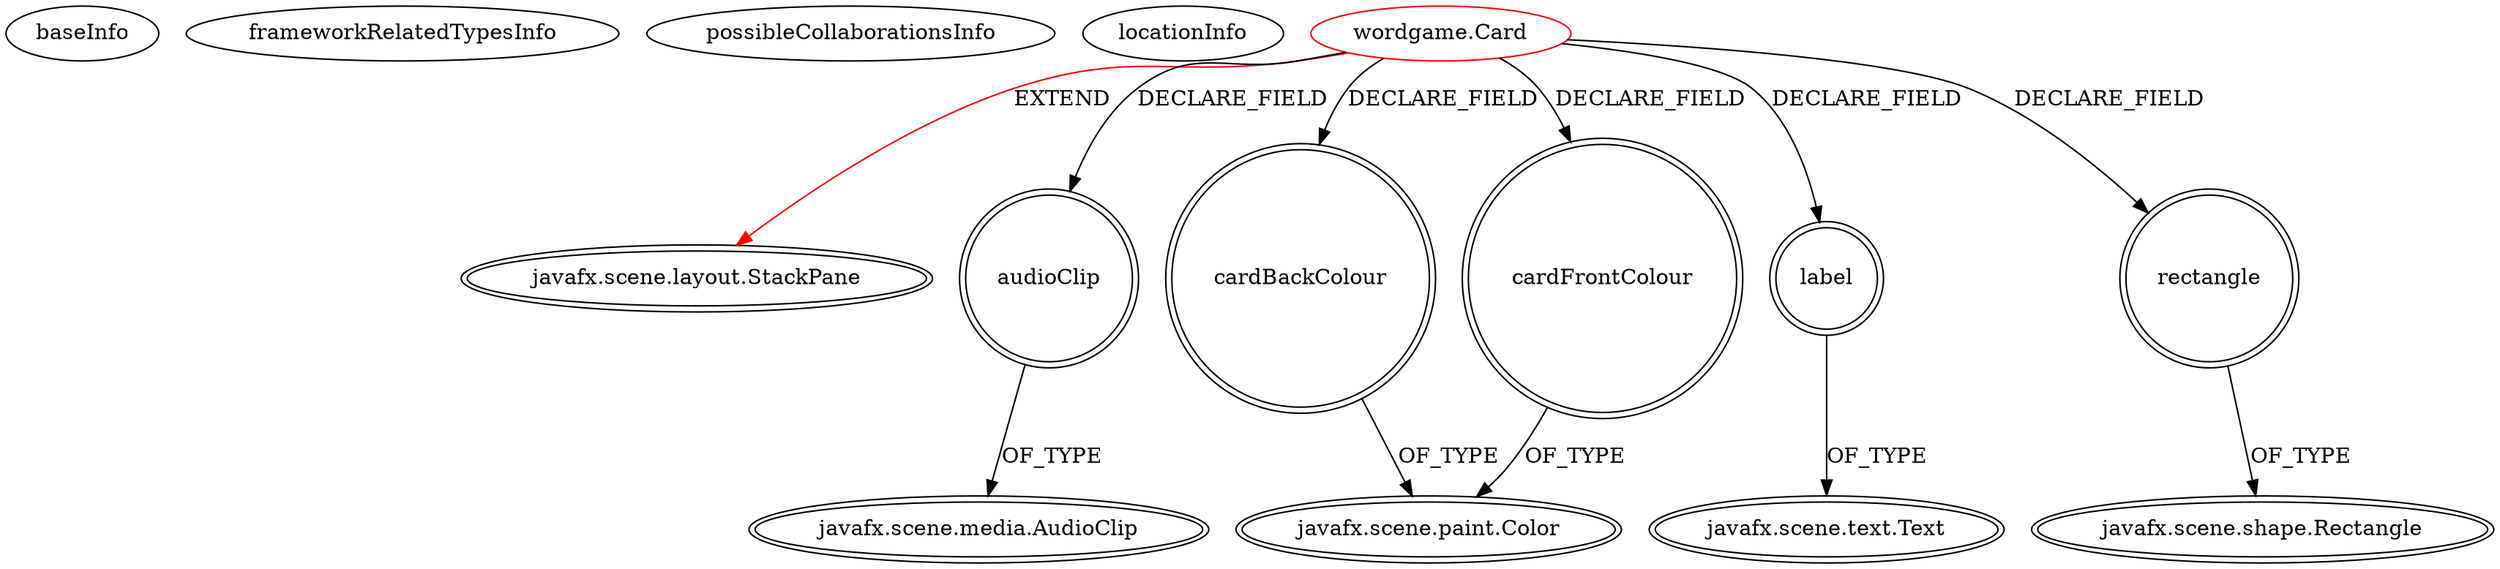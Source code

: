 digraph {
baseInfo[graphId=1710,category="extension_graph",isAnonymous=false,possibleRelation=false]
frameworkRelatedTypesInfo[0="javafx.scene.layout.StackPane"]
possibleCollaborationsInfo[]
locationInfo[projectName="adrianjarvis-ryanswordgame",filePath="/adrianjarvis-ryanswordgame/ryanswordgame-master/src/wordgame/Card.java",contextSignature="Card",graphId="1710"]
0[label="wordgame.Card",vertexType="ROOT_CLIENT_CLASS_DECLARATION",isFrameworkType=false,color=red]
1[label="javafx.scene.layout.StackPane",vertexType="FRAMEWORK_CLASS_TYPE",isFrameworkType=true,peripheries=2]
2[label="audioClip",vertexType="FIELD_DECLARATION",isFrameworkType=true,peripheries=2,shape=circle]
3[label="javafx.scene.media.AudioClip",vertexType="FRAMEWORK_CLASS_TYPE",isFrameworkType=true,peripheries=2]
4[label="cardBackColour",vertexType="FIELD_DECLARATION",isFrameworkType=true,peripheries=2,shape=circle]
5[label="javafx.scene.paint.Color",vertexType="FRAMEWORK_CLASS_TYPE",isFrameworkType=true,peripheries=2]
6[label="cardFrontColour",vertexType="FIELD_DECLARATION",isFrameworkType=true,peripheries=2,shape=circle]
8[label="label",vertexType="FIELD_DECLARATION",isFrameworkType=true,peripheries=2,shape=circle]
9[label="javafx.scene.text.Text",vertexType="FRAMEWORK_CLASS_TYPE",isFrameworkType=true,peripheries=2]
10[label="rectangle",vertexType="FIELD_DECLARATION",isFrameworkType=true,peripheries=2,shape=circle]
11[label="javafx.scene.shape.Rectangle",vertexType="FRAMEWORK_CLASS_TYPE",isFrameworkType=true,peripheries=2]
0->1[label="EXTEND",color=red]
0->2[label="DECLARE_FIELD"]
2->3[label="OF_TYPE"]
0->4[label="DECLARE_FIELD"]
4->5[label="OF_TYPE"]
0->6[label="DECLARE_FIELD"]
6->5[label="OF_TYPE"]
0->8[label="DECLARE_FIELD"]
8->9[label="OF_TYPE"]
0->10[label="DECLARE_FIELD"]
10->11[label="OF_TYPE"]
}
